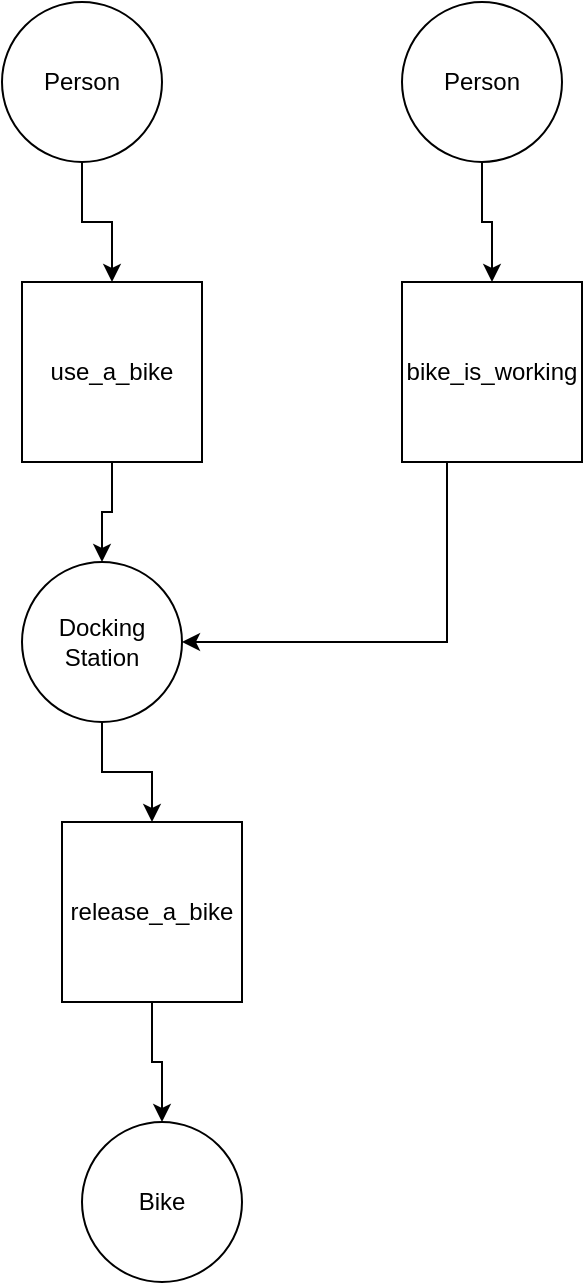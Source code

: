 <mxfile version="13.11.0" type="device"><diagram id="y3yBKiENnNBxDSDjpeev" name="Page-1"><mxGraphModel dx="692" dy="697" grid="1" gridSize="10" guides="1" tooltips="1" connect="1" arrows="1" fold="1" page="1" pageScale="1" pageWidth="3300" pageHeight="4681" math="0" shadow="0"><root><mxCell id="0"/><mxCell id="1" parent="0"/><mxCell id="lImDzeUsAiWu2o7FeoZt-13" style="edgeStyle=orthogonalEdgeStyle;rounded=0;orthogonalLoop=1;jettySize=auto;html=1;exitX=0.5;exitY=1;exitDx=0;exitDy=0;entryX=0.5;entryY=0;entryDx=0;entryDy=0;" edge="1" parent="1" source="lImDzeUsAiWu2o7FeoZt-1" target="lImDzeUsAiWu2o7FeoZt-4"><mxGeometry relative="1" as="geometry"/></mxCell><mxCell id="lImDzeUsAiWu2o7FeoZt-1" value="use_a_bike" style="whiteSpace=wrap;html=1;aspect=fixed;" vertex="1" parent="1"><mxGeometry x="50" y="180" width="90" height="90" as="geometry"/></mxCell><mxCell id="lImDzeUsAiWu2o7FeoZt-12" style="edgeStyle=orthogonalEdgeStyle;rounded=0;orthogonalLoop=1;jettySize=auto;html=1;exitX=0.5;exitY=1;exitDx=0;exitDy=0;entryX=0.5;entryY=0;entryDx=0;entryDy=0;" edge="1" parent="1" source="lImDzeUsAiWu2o7FeoZt-2" target="lImDzeUsAiWu2o7FeoZt-1"><mxGeometry relative="1" as="geometry"/></mxCell><mxCell id="lImDzeUsAiWu2o7FeoZt-2" value="Person" style="ellipse;whiteSpace=wrap;html=1;aspect=fixed;" vertex="1" parent="1"><mxGeometry x="40" y="40" width="80" height="80" as="geometry"/></mxCell><mxCell id="lImDzeUsAiWu2o7FeoZt-3" value="Bike" style="ellipse;whiteSpace=wrap;html=1;aspect=fixed;" vertex="1" parent="1"><mxGeometry x="80" y="600" width="80" height="80" as="geometry"/></mxCell><mxCell id="lImDzeUsAiWu2o7FeoZt-9" style="edgeStyle=orthogonalEdgeStyle;rounded=0;orthogonalLoop=1;jettySize=auto;html=1;exitX=0.5;exitY=1;exitDx=0;exitDy=0;entryX=0.5;entryY=0;entryDx=0;entryDy=0;" edge="1" parent="1" source="lImDzeUsAiWu2o7FeoZt-4" target="lImDzeUsAiWu2o7FeoZt-6"><mxGeometry relative="1" as="geometry"/></mxCell><mxCell id="lImDzeUsAiWu2o7FeoZt-4" value="Docking Station" style="ellipse;whiteSpace=wrap;html=1;aspect=fixed;" vertex="1" parent="1"><mxGeometry x="50" y="320" width="80" height="80" as="geometry"/></mxCell><mxCell id="lImDzeUsAiWu2o7FeoZt-22" style="edgeStyle=orthogonalEdgeStyle;rounded=0;orthogonalLoop=1;jettySize=auto;html=1;exitX=0.25;exitY=1;exitDx=0;exitDy=0;entryX=1;entryY=0.5;entryDx=0;entryDy=0;" edge="1" parent="1" source="lImDzeUsAiWu2o7FeoZt-5" target="lImDzeUsAiWu2o7FeoZt-4"><mxGeometry relative="1" as="geometry"/></mxCell><mxCell id="lImDzeUsAiWu2o7FeoZt-5" value="bike_is_working" style="whiteSpace=wrap;html=1;aspect=fixed;" vertex="1" parent="1"><mxGeometry x="240" y="180" width="90" height="90" as="geometry"/></mxCell><mxCell id="lImDzeUsAiWu2o7FeoZt-10" style="edgeStyle=orthogonalEdgeStyle;rounded=0;orthogonalLoop=1;jettySize=auto;html=1;exitX=0.5;exitY=1;exitDx=0;exitDy=0;entryX=0.5;entryY=0;entryDx=0;entryDy=0;" edge="1" parent="1" source="lImDzeUsAiWu2o7FeoZt-6" target="lImDzeUsAiWu2o7FeoZt-3"><mxGeometry relative="1" as="geometry"/></mxCell><mxCell id="lImDzeUsAiWu2o7FeoZt-6" value="release_a_bike" style="whiteSpace=wrap;html=1;aspect=fixed;" vertex="1" parent="1"><mxGeometry x="70" y="450" width="90" height="90" as="geometry"/></mxCell><mxCell id="lImDzeUsAiWu2o7FeoZt-16" style="edgeStyle=orthogonalEdgeStyle;rounded=0;orthogonalLoop=1;jettySize=auto;html=1;exitX=0.5;exitY=1;exitDx=0;exitDy=0;entryX=0.5;entryY=0;entryDx=0;entryDy=0;" edge="1" parent="1" source="lImDzeUsAiWu2o7FeoZt-14" target="lImDzeUsAiWu2o7FeoZt-5"><mxGeometry relative="1" as="geometry"/></mxCell><mxCell id="lImDzeUsAiWu2o7FeoZt-14" value="Person" style="ellipse;whiteSpace=wrap;html=1;aspect=fixed;" vertex="1" parent="1"><mxGeometry x="240" y="40" width="80" height="80" as="geometry"/></mxCell></root></mxGraphModel></diagram></mxfile>